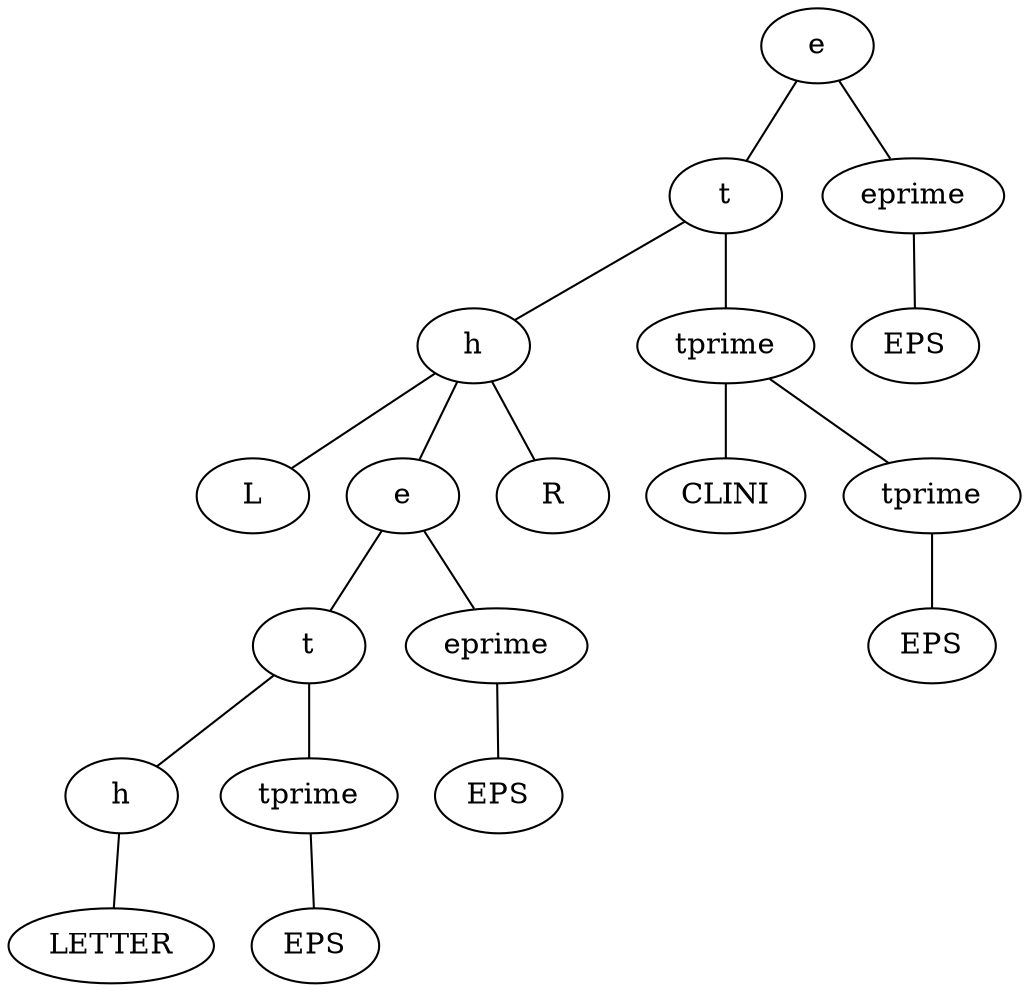 graph example {
a1 [label="e"];
a4 [label="t"];
a16 [label="h"];
a64 [label="L"];
a16 -- a64;
a65 [label="e"];
a260 [label="t"];
a1040 [label="h"];
a4160 [label="LETTER"];
a1040 -- a4160;
a260 -- a1040;
a1041 [label="tprime"];
a4164 [label="EPS"];
a1041 -- a4164;
a260 -- a1041;
a65 -- a260;
a261 [label="eprime"];
a1044 [label="EPS"];
a261 -- a1044;
a65 -- a261;
a16 -- a65;
a66 [label="R"];
a16 -- a66;
a4 -- a16;
a17 [label="tprime"];
a68 [label="CLINI"];
a17 -- a68;
a69 [label="tprime"];
a276 [label="EPS"];
a69 -- a276;
a17 -- a69;
a4 -- a17;
a1 -- a4;
a5 [label="eprime"];
a20 [label="EPS"];
a5 -- a20;
a1 -- a5;
}